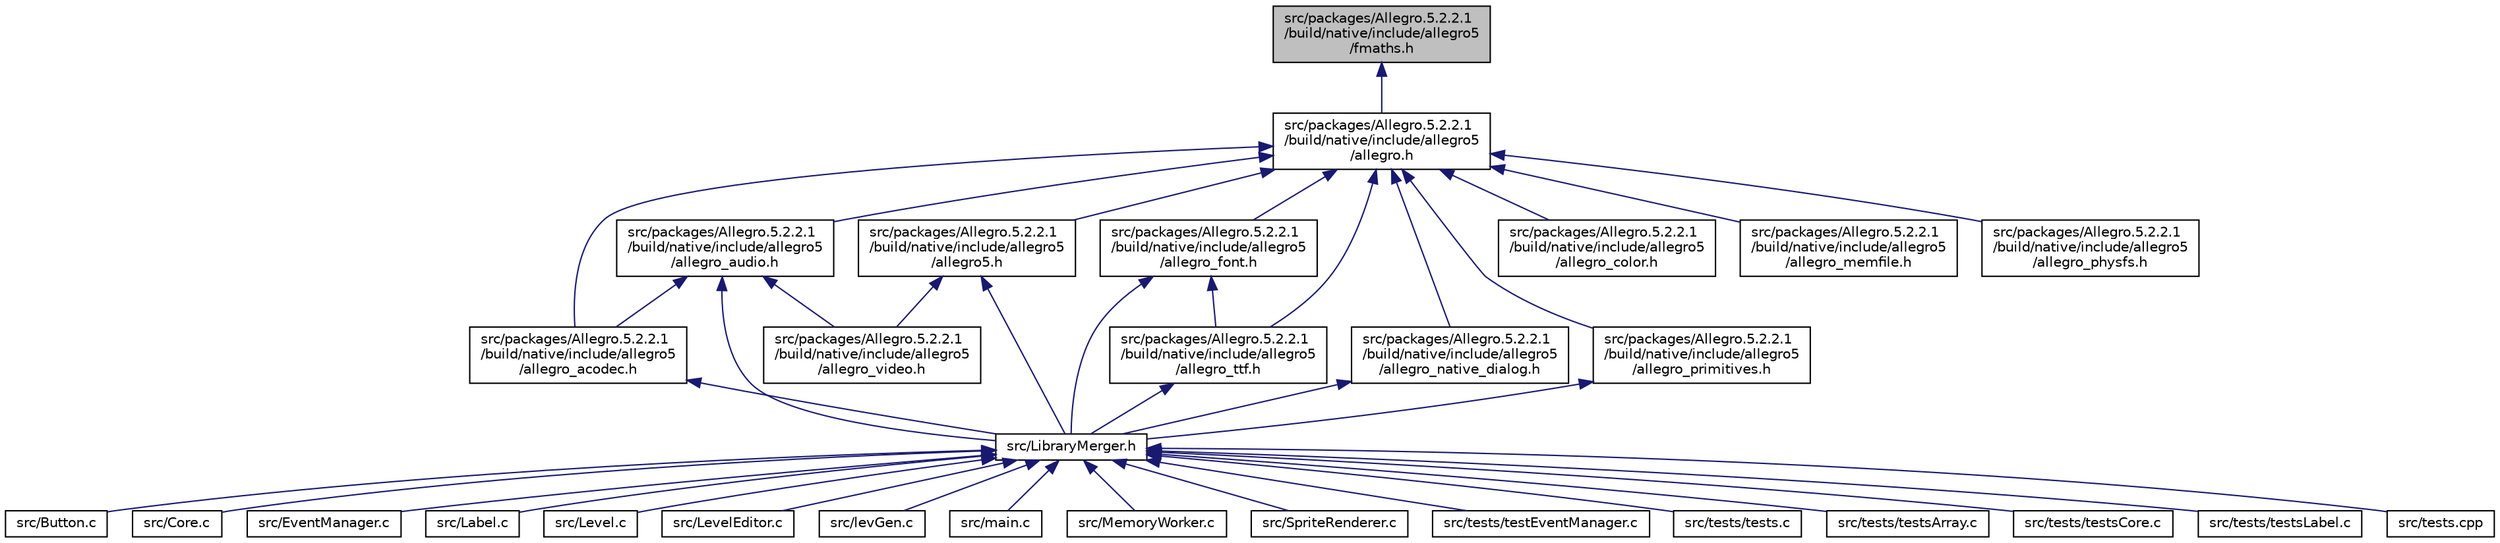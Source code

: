 digraph "src/packages/Allegro.5.2.2.1/build/native/include/allegro5/fmaths.h"
{
  edge [fontname="Helvetica",fontsize="10",labelfontname="Helvetica",labelfontsize="10"];
  node [fontname="Helvetica",fontsize="10",shape=record];
  Node17 [label="src/packages/Allegro.5.2.2.1\l/build/native/include/allegro5\l/fmaths.h",height=0.2,width=0.4,color="black", fillcolor="grey75", style="filled", fontcolor="black"];
  Node17 -> Node18 [dir="back",color="midnightblue",fontsize="10",style="solid",fontname="Helvetica"];
  Node18 [label="src/packages/Allegro.5.2.2.1\l/build/native/include/allegro5\l/allegro.h",height=0.2,width=0.4,color="black", fillcolor="white", style="filled",URL="$allegro_8h.html"];
  Node18 -> Node19 [dir="back",color="midnightblue",fontsize="10",style="solid",fontname="Helvetica"];
  Node19 [label="src/packages/Allegro.5.2.2.1\l/build/native/include/allegro5\l/allegro5.h",height=0.2,width=0.4,color="black", fillcolor="white", style="filled",URL="$allegro5_8h.html"];
  Node19 -> Node20 [dir="back",color="midnightblue",fontsize="10",style="solid",fontname="Helvetica"];
  Node20 [label="src/LibraryMerger.h",height=0.2,width=0.4,color="black", fillcolor="white", style="filled",URL="$_library_merger_8h.html"];
  Node20 -> Node21 [dir="back",color="midnightblue",fontsize="10",style="solid",fontname="Helvetica"];
  Node21 [label="src/Button.c",height=0.2,width=0.4,color="black", fillcolor="white", style="filled",URL="$_button_8c.html"];
  Node20 -> Node22 [dir="back",color="midnightblue",fontsize="10",style="solid",fontname="Helvetica"];
  Node22 [label="src/Core.c",height=0.2,width=0.4,color="black", fillcolor="white", style="filled",URL="$_core_8c.html"];
  Node20 -> Node23 [dir="back",color="midnightblue",fontsize="10",style="solid",fontname="Helvetica"];
  Node23 [label="src/EventManager.c",height=0.2,width=0.4,color="black", fillcolor="white", style="filled",URL="$_event_manager_8c.html"];
  Node20 -> Node24 [dir="back",color="midnightblue",fontsize="10",style="solid",fontname="Helvetica"];
  Node24 [label="src/Label.c",height=0.2,width=0.4,color="black", fillcolor="white", style="filled",URL="$_label_8c.html"];
  Node20 -> Node25 [dir="back",color="midnightblue",fontsize="10",style="solid",fontname="Helvetica"];
  Node25 [label="src/Level.c",height=0.2,width=0.4,color="black", fillcolor="white", style="filled",URL="$_level_8c.html"];
  Node20 -> Node26 [dir="back",color="midnightblue",fontsize="10",style="solid",fontname="Helvetica"];
  Node26 [label="src/LevelEditor.c",height=0.2,width=0.4,color="black", fillcolor="white", style="filled",URL="$_level_editor_8c.html"];
  Node20 -> Node27 [dir="back",color="midnightblue",fontsize="10",style="solid",fontname="Helvetica"];
  Node27 [label="src/levGen.c",height=0.2,width=0.4,color="black", fillcolor="white", style="filled",URL="$lev_gen_8c.html"];
  Node20 -> Node28 [dir="back",color="midnightblue",fontsize="10",style="solid",fontname="Helvetica"];
  Node28 [label="src/main.c",height=0.2,width=0.4,color="black", fillcolor="white", style="filled",URL="$main_8c.html"];
  Node20 -> Node29 [dir="back",color="midnightblue",fontsize="10",style="solid",fontname="Helvetica"];
  Node29 [label="src/MemoryWorker.c",height=0.2,width=0.4,color="black", fillcolor="white", style="filled",URL="$_memory_worker_8c.html"];
  Node20 -> Node30 [dir="back",color="midnightblue",fontsize="10",style="solid",fontname="Helvetica"];
  Node30 [label="src/SpriteRenderer.c",height=0.2,width=0.4,color="black", fillcolor="white", style="filled",URL="$_sprite_renderer_8c.html"];
  Node20 -> Node31 [dir="back",color="midnightblue",fontsize="10",style="solid",fontname="Helvetica"];
  Node31 [label="src/tests/testEventManager.c",height=0.2,width=0.4,color="black", fillcolor="white", style="filled",URL="$test_event_manager_8c.html"];
  Node20 -> Node32 [dir="back",color="midnightblue",fontsize="10",style="solid",fontname="Helvetica"];
  Node32 [label="src/tests/tests.c",height=0.2,width=0.4,color="black", fillcolor="white", style="filled",URL="$tests_8c.html"];
  Node20 -> Node33 [dir="back",color="midnightblue",fontsize="10",style="solid",fontname="Helvetica"];
  Node33 [label="src/tests/testsArray.c",height=0.2,width=0.4,color="black", fillcolor="white", style="filled",URL="$tests_array_8c.html"];
  Node20 -> Node34 [dir="back",color="midnightblue",fontsize="10",style="solid",fontname="Helvetica"];
  Node34 [label="src/tests/testsCore.c",height=0.2,width=0.4,color="black", fillcolor="white", style="filled",URL="$tests_core_8c.html"];
  Node20 -> Node35 [dir="back",color="midnightblue",fontsize="10",style="solid",fontname="Helvetica"];
  Node35 [label="src/tests/testsLabel.c",height=0.2,width=0.4,color="black", fillcolor="white", style="filled",URL="$tests_label_8c.html"];
  Node20 -> Node36 [dir="back",color="midnightblue",fontsize="10",style="solid",fontname="Helvetica"];
  Node36 [label="src/tests.cpp",height=0.2,width=0.4,color="black", fillcolor="white", style="filled",URL="$tests_8cpp.html"];
  Node19 -> Node37 [dir="back",color="midnightblue",fontsize="10",style="solid",fontname="Helvetica"];
  Node37 [label="src/packages/Allegro.5.2.2.1\l/build/native/include/allegro5\l/allegro_video.h",height=0.2,width=0.4,color="black", fillcolor="white", style="filled",URL="$allegro__video_8h.html"];
  Node18 -> Node38 [dir="back",color="midnightblue",fontsize="10",style="solid",fontname="Helvetica"];
  Node38 [label="src/packages/Allegro.5.2.2.1\l/build/native/include/allegro5\l/allegro_acodec.h",height=0.2,width=0.4,color="black", fillcolor="white", style="filled",URL="$allegro__acodec_8h.html"];
  Node38 -> Node20 [dir="back",color="midnightblue",fontsize="10",style="solid",fontname="Helvetica"];
  Node18 -> Node39 [dir="back",color="midnightblue",fontsize="10",style="solid",fontname="Helvetica"];
  Node39 [label="src/packages/Allegro.5.2.2.1\l/build/native/include/allegro5\l/allegro_audio.h",height=0.2,width=0.4,color="black", fillcolor="white", style="filled",URL="$allegro__audio_8h.html"];
  Node39 -> Node20 [dir="back",color="midnightblue",fontsize="10",style="solid",fontname="Helvetica"];
  Node39 -> Node38 [dir="back",color="midnightblue",fontsize="10",style="solid",fontname="Helvetica"];
  Node39 -> Node37 [dir="back",color="midnightblue",fontsize="10",style="solid",fontname="Helvetica"];
  Node18 -> Node40 [dir="back",color="midnightblue",fontsize="10",style="solid",fontname="Helvetica"];
  Node40 [label="src/packages/Allegro.5.2.2.1\l/build/native/include/allegro5\l/allegro_color.h",height=0.2,width=0.4,color="black", fillcolor="white", style="filled",URL="$allegro__color_8h.html"];
  Node18 -> Node41 [dir="back",color="midnightblue",fontsize="10",style="solid",fontname="Helvetica"];
  Node41 [label="src/packages/Allegro.5.2.2.1\l/build/native/include/allegro5\l/allegro_font.h",height=0.2,width=0.4,color="black", fillcolor="white", style="filled",URL="$allegro__font_8h.html"];
  Node41 -> Node20 [dir="back",color="midnightblue",fontsize="10",style="solid",fontname="Helvetica"];
  Node41 -> Node42 [dir="back",color="midnightblue",fontsize="10",style="solid",fontname="Helvetica"];
  Node42 [label="src/packages/Allegro.5.2.2.1\l/build/native/include/allegro5\l/allegro_ttf.h",height=0.2,width=0.4,color="black", fillcolor="white", style="filled",URL="$allegro__ttf_8h.html"];
  Node42 -> Node20 [dir="back",color="midnightblue",fontsize="10",style="solid",fontname="Helvetica"];
  Node18 -> Node43 [dir="back",color="midnightblue",fontsize="10",style="solid",fontname="Helvetica"];
  Node43 [label="src/packages/Allegro.5.2.2.1\l/build/native/include/allegro5\l/allegro_memfile.h",height=0.2,width=0.4,color="black", fillcolor="white", style="filled",URL="$allegro__memfile_8h.html"];
  Node18 -> Node44 [dir="back",color="midnightblue",fontsize="10",style="solid",fontname="Helvetica"];
  Node44 [label="src/packages/Allegro.5.2.2.1\l/build/native/include/allegro5\l/allegro_native_dialog.h",height=0.2,width=0.4,color="black", fillcolor="white", style="filled",URL="$allegro__native__dialog_8h.html"];
  Node44 -> Node20 [dir="back",color="midnightblue",fontsize="10",style="solid",fontname="Helvetica"];
  Node18 -> Node45 [dir="back",color="midnightblue",fontsize="10",style="solid",fontname="Helvetica"];
  Node45 [label="src/packages/Allegro.5.2.2.1\l/build/native/include/allegro5\l/allegro_physfs.h",height=0.2,width=0.4,color="black", fillcolor="white", style="filled",URL="$allegro__physfs_8h.html"];
  Node18 -> Node46 [dir="back",color="midnightblue",fontsize="10",style="solid",fontname="Helvetica"];
  Node46 [label="src/packages/Allegro.5.2.2.1\l/build/native/include/allegro5\l/allegro_primitives.h",height=0.2,width=0.4,color="black", fillcolor="white", style="filled",URL="$allegro__primitives_8h.html"];
  Node46 -> Node20 [dir="back",color="midnightblue",fontsize="10",style="solid",fontname="Helvetica"];
  Node18 -> Node42 [dir="back",color="midnightblue",fontsize="10",style="solid",fontname="Helvetica"];
}
